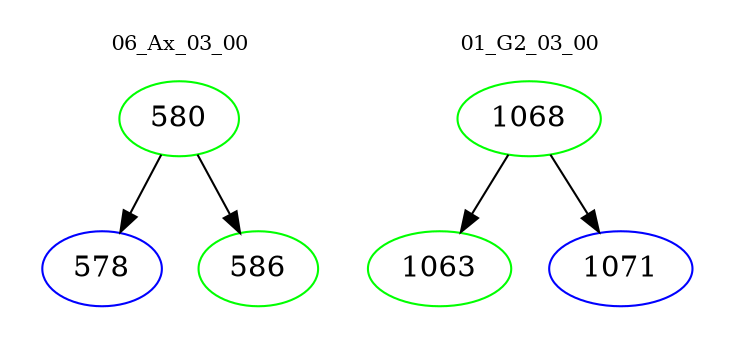 digraph{
subgraph cluster_0 {
color = white
label = "06_Ax_03_00";
fontsize=10;
T0_580 [label="580", color="green"]
T0_580 -> T0_578 [color="black"]
T0_578 [label="578", color="blue"]
T0_580 -> T0_586 [color="black"]
T0_586 [label="586", color="green"]
}
subgraph cluster_1 {
color = white
label = "01_G2_03_00";
fontsize=10;
T1_1068 [label="1068", color="green"]
T1_1068 -> T1_1063 [color="black"]
T1_1063 [label="1063", color="green"]
T1_1068 -> T1_1071 [color="black"]
T1_1071 [label="1071", color="blue"]
}
}
